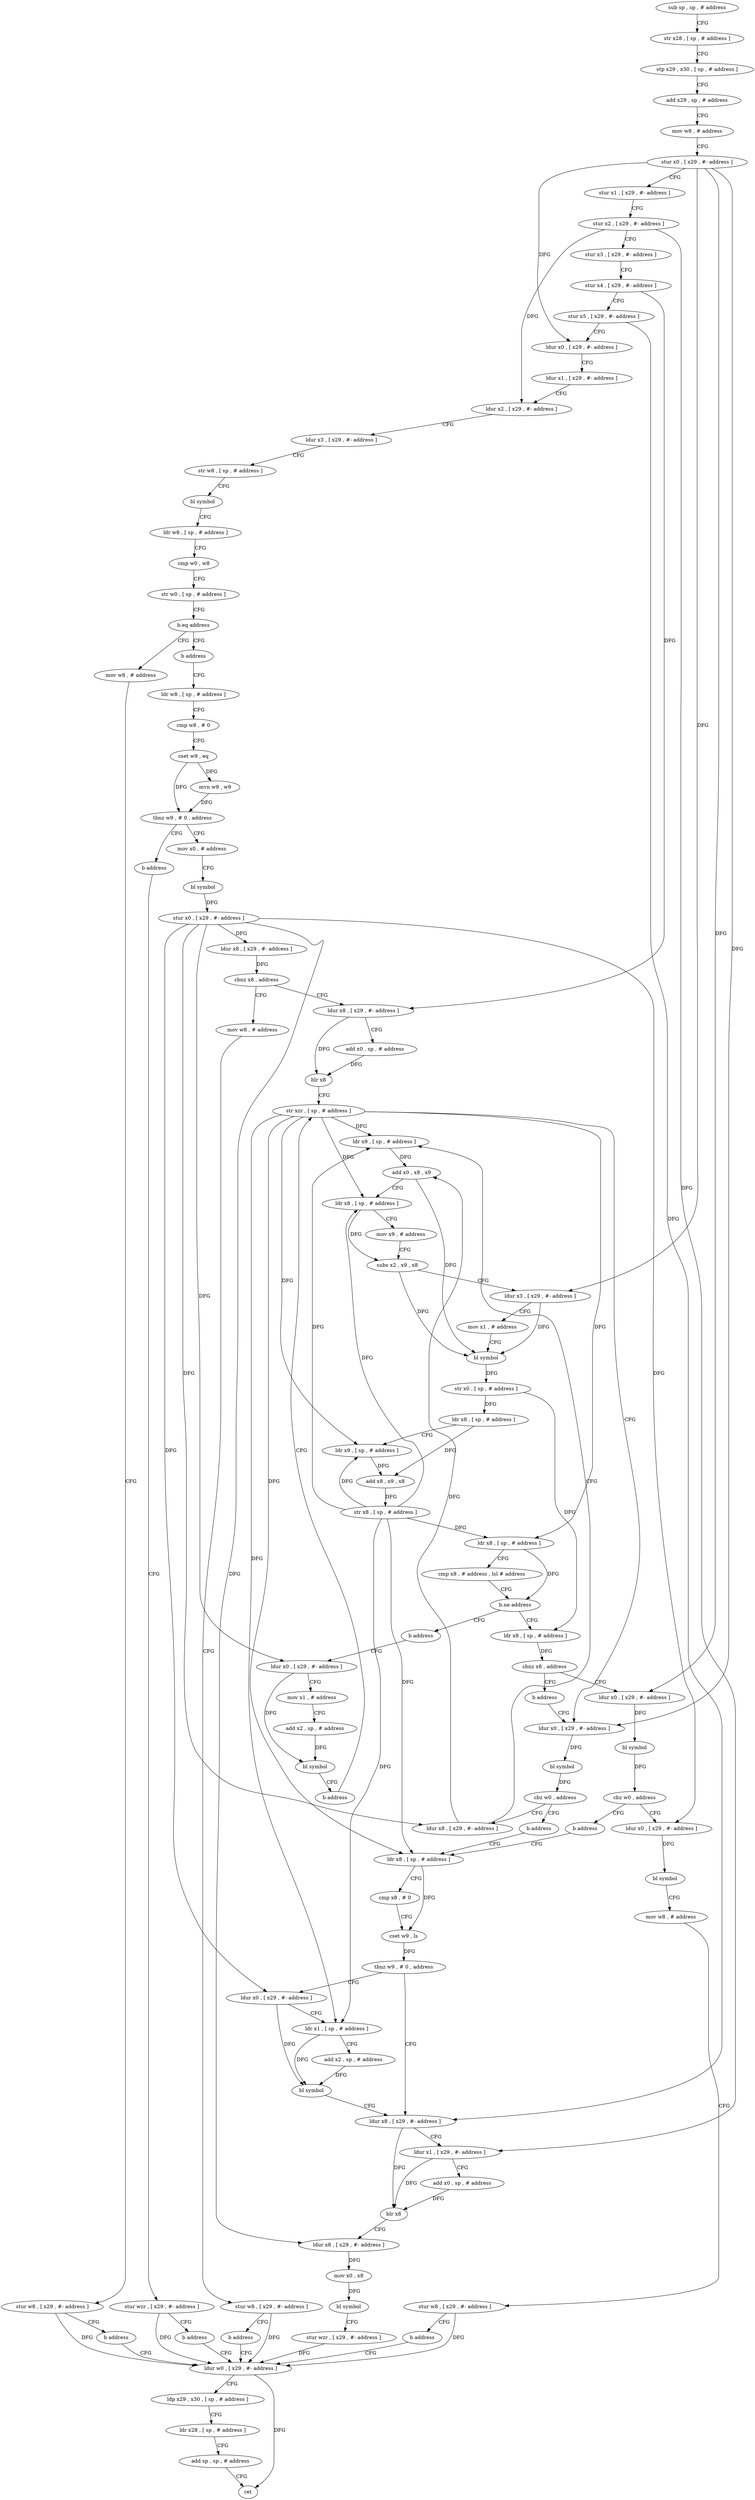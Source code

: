 digraph "func" {
"4210112" [label = "sub sp , sp , # address" ]
"4210116" [label = "str x28 , [ sp , # address ]" ]
"4210120" [label = "stp x29 , x30 , [ sp , # address ]" ]
"4210124" [label = "add x29 , sp , # address" ]
"4210128" [label = "mov w8 , # address" ]
"4210132" [label = "stur x0 , [ x29 , #- address ]" ]
"4210136" [label = "stur x1 , [ x29 , #- address ]" ]
"4210140" [label = "stur x2 , [ x29 , #- address ]" ]
"4210144" [label = "stur x3 , [ x29 , #- address ]" ]
"4210148" [label = "stur x4 , [ x29 , #- address ]" ]
"4210152" [label = "stur x5 , [ x29 , #- address ]" ]
"4210156" [label = "ldur x0 , [ x29 , #- address ]" ]
"4210160" [label = "ldur x1 , [ x29 , #- address ]" ]
"4210164" [label = "ldur x2 , [ x29 , #- address ]" ]
"4210168" [label = "ldur x3 , [ x29 , #- address ]" ]
"4210172" [label = "str w8 , [ sp , # address ]" ]
"4210176" [label = "bl symbol" ]
"4210180" [label = "ldr w8 , [ sp , # address ]" ]
"4210184" [label = "cmp w0 , w8" ]
"4210188" [label = "str w0 , [ sp , # address ]" ]
"4210192" [label = "b.eq address" ]
"4210232" [label = "mov w8 , # address" ]
"4210196" [label = "b address" ]
"4210236" [label = "stur w8 , [ x29 , #- address ]" ]
"4210240" [label = "b address" ]
"4210512" [label = "ldur w0 , [ x29 , #- address ]" ]
"4210200" [label = "ldr w8 , [ sp , # address ]" ]
"4210516" [label = "ldp x29 , x30 , [ sp , # address ]" ]
"4210520" [label = "ldr x28 , [ sp , # address ]" ]
"4210524" [label = "add sp , sp , # address" ]
"4210528" [label = "ret" ]
"4210204" [label = "cmp w8 , # 0" ]
"4210208" [label = "cset w9 , eq" ]
"4210212" [label = "mvn w9 , w9" ]
"4210216" [label = "tbnz w9 , # 0 , address" ]
"4210244" [label = "mov x0 , # address" ]
"4210220" [label = "b address" ]
"4210248" [label = "bl symbol" ]
"4210252" [label = "stur x0 , [ x29 , #- address ]" ]
"4210256" [label = "ldur x8 , [ x29 , #- address ]" ]
"4210260" [label = "cbnz x8 , address" ]
"4210276" [label = "ldur x8 , [ x29 , #- address ]" ]
"4210264" [label = "mov w8 , # address" ]
"4210224" [label = "stur wzr , [ x29 , #- address ]" ]
"4210280" [label = "add x0 , sp , # address" ]
"4210284" [label = "blr x8" ]
"4210288" [label = "str xzr , [ sp , # address ]" ]
"4210268" [label = "stur w8 , [ x29 , #- address ]" ]
"4210272" [label = "b address" ]
"4210228" [label = "b address" ]
"4210308" [label = "ldur x8 , [ x29 , #- address ]" ]
"4210312" [label = "ldr x9 , [ sp , # address ]" ]
"4210316" [label = "add x0 , x8 , x9" ]
"4210320" [label = "ldr x8 , [ sp , # address ]" ]
"4210324" [label = "mov x9 , # address" ]
"4210328" [label = "subs x2 , x9 , x8" ]
"4210332" [label = "ldur x3 , [ x29 , #- address ]" ]
"4210336" [label = "mov x1 , # address" ]
"4210340" [label = "bl symbol" ]
"4210344" [label = "str x0 , [ sp , # address ]" ]
"4210348" [label = "ldr x8 , [ sp , # address ]" ]
"4210352" [label = "ldr x9 , [ sp , # address ]" ]
"4210356" [label = "add x8 , x9 , x8" ]
"4210360" [label = "str x8 , [ sp , # address ]" ]
"4210364" [label = "ldr x8 , [ sp , # address ]" ]
"4210368" [label = "cmp x8 , # address , lsl # address" ]
"4210372" [label = "b.ne address" ]
"4210380" [label = "ldr x8 , [ sp , # address ]" ]
"4210376" [label = "b address" ]
"4210304" [label = "b address" ]
"4210448" [label = "ldr x8 , [ sp , # address ]" ]
"4210384" [label = "cbnz x8 , address" ]
"4210424" [label = "b address" ]
"4210388" [label = "ldur x0 , [ x29 , #- address ]" ]
"4210428" [label = "ldur x0 , [ x29 , #- address ]" ]
"4210452" [label = "cmp x8 , # 0" ]
"4210456" [label = "cset w9 , ls" ]
"4210460" [label = "tbnz w9 , # 0 , address" ]
"4210480" [label = "ldur x8 , [ x29 , #- address ]" ]
"4210464" [label = "ldur x0 , [ x29 , #- address ]" ]
"4210292" [label = "ldur x0 , [ x29 , #- address ]" ]
"4210392" [label = "bl symbol" ]
"4210396" [label = "cbz w0 , address" ]
"4210420" [label = "b address" ]
"4210400" [label = "ldur x0 , [ x29 , #- address ]" ]
"4210432" [label = "mov x1 , # address" ]
"4210436" [label = "add x2 , sp , # address" ]
"4210440" [label = "bl symbol" ]
"4210444" [label = "b address" ]
"4210484" [label = "ldur x1 , [ x29 , #- address ]" ]
"4210488" [label = "add x0 , sp , # address" ]
"4210492" [label = "blr x8" ]
"4210496" [label = "ldur x8 , [ x29 , #- address ]" ]
"4210500" [label = "mov x0 , x8" ]
"4210504" [label = "bl symbol" ]
"4210508" [label = "stur wzr , [ x29 , #- address ]" ]
"4210468" [label = "ldr x1 , [ sp , # address ]" ]
"4210472" [label = "add x2 , sp , # address" ]
"4210476" [label = "bl symbol" ]
"4210296" [label = "bl symbol" ]
"4210300" [label = "cbz w0 , address" ]
"4210404" [label = "bl symbol" ]
"4210408" [label = "mov w8 , # address" ]
"4210412" [label = "stur w8 , [ x29 , #- address ]" ]
"4210416" [label = "b address" ]
"4210112" -> "4210116" [ label = "CFG" ]
"4210116" -> "4210120" [ label = "CFG" ]
"4210120" -> "4210124" [ label = "CFG" ]
"4210124" -> "4210128" [ label = "CFG" ]
"4210128" -> "4210132" [ label = "CFG" ]
"4210132" -> "4210136" [ label = "CFG" ]
"4210132" -> "4210156" [ label = "DFG" ]
"4210132" -> "4210292" [ label = "DFG" ]
"4210132" -> "4210332" [ label = "DFG" ]
"4210132" -> "4210388" [ label = "DFG" ]
"4210136" -> "4210140" [ label = "CFG" ]
"4210140" -> "4210144" [ label = "CFG" ]
"4210140" -> "4210164" [ label = "DFG" ]
"4210140" -> "4210484" [ label = "DFG" ]
"4210144" -> "4210148" [ label = "CFG" ]
"4210148" -> "4210152" [ label = "CFG" ]
"4210148" -> "4210276" [ label = "DFG" ]
"4210152" -> "4210156" [ label = "CFG" ]
"4210152" -> "4210480" [ label = "DFG" ]
"4210156" -> "4210160" [ label = "CFG" ]
"4210160" -> "4210164" [ label = "CFG" ]
"4210164" -> "4210168" [ label = "CFG" ]
"4210168" -> "4210172" [ label = "CFG" ]
"4210172" -> "4210176" [ label = "CFG" ]
"4210176" -> "4210180" [ label = "CFG" ]
"4210180" -> "4210184" [ label = "CFG" ]
"4210184" -> "4210188" [ label = "CFG" ]
"4210188" -> "4210192" [ label = "CFG" ]
"4210192" -> "4210232" [ label = "CFG" ]
"4210192" -> "4210196" [ label = "CFG" ]
"4210232" -> "4210236" [ label = "CFG" ]
"4210196" -> "4210200" [ label = "CFG" ]
"4210236" -> "4210240" [ label = "CFG" ]
"4210236" -> "4210512" [ label = "DFG" ]
"4210240" -> "4210512" [ label = "CFG" ]
"4210512" -> "4210516" [ label = "CFG" ]
"4210512" -> "4210528" [ label = "DFG" ]
"4210200" -> "4210204" [ label = "CFG" ]
"4210516" -> "4210520" [ label = "CFG" ]
"4210520" -> "4210524" [ label = "CFG" ]
"4210524" -> "4210528" [ label = "CFG" ]
"4210204" -> "4210208" [ label = "CFG" ]
"4210208" -> "4210212" [ label = "DFG" ]
"4210208" -> "4210216" [ label = "DFG" ]
"4210212" -> "4210216" [ label = "DFG" ]
"4210216" -> "4210244" [ label = "CFG" ]
"4210216" -> "4210220" [ label = "CFG" ]
"4210244" -> "4210248" [ label = "CFG" ]
"4210220" -> "4210224" [ label = "CFG" ]
"4210248" -> "4210252" [ label = "DFG" ]
"4210252" -> "4210256" [ label = "DFG" ]
"4210252" -> "4210308" [ label = "DFG" ]
"4210252" -> "4210428" [ label = "DFG" ]
"4210252" -> "4210400" [ label = "DFG" ]
"4210252" -> "4210496" [ label = "DFG" ]
"4210252" -> "4210464" [ label = "DFG" ]
"4210256" -> "4210260" [ label = "DFG" ]
"4210260" -> "4210276" [ label = "CFG" ]
"4210260" -> "4210264" [ label = "CFG" ]
"4210276" -> "4210280" [ label = "CFG" ]
"4210276" -> "4210284" [ label = "DFG" ]
"4210264" -> "4210268" [ label = "CFG" ]
"4210224" -> "4210228" [ label = "CFG" ]
"4210224" -> "4210512" [ label = "DFG" ]
"4210280" -> "4210284" [ label = "DFG" ]
"4210284" -> "4210288" [ label = "CFG" ]
"4210288" -> "4210292" [ label = "CFG" ]
"4210288" -> "4210312" [ label = "DFG" ]
"4210288" -> "4210320" [ label = "DFG" ]
"4210288" -> "4210352" [ label = "DFG" ]
"4210288" -> "4210364" [ label = "DFG" ]
"4210288" -> "4210448" [ label = "DFG" ]
"4210288" -> "4210468" [ label = "DFG" ]
"4210268" -> "4210272" [ label = "CFG" ]
"4210268" -> "4210512" [ label = "DFG" ]
"4210272" -> "4210512" [ label = "CFG" ]
"4210228" -> "4210512" [ label = "CFG" ]
"4210308" -> "4210312" [ label = "CFG" ]
"4210308" -> "4210316" [ label = "DFG" ]
"4210312" -> "4210316" [ label = "DFG" ]
"4210316" -> "4210320" [ label = "CFG" ]
"4210316" -> "4210340" [ label = "DFG" ]
"4210320" -> "4210324" [ label = "CFG" ]
"4210320" -> "4210328" [ label = "DFG" ]
"4210324" -> "4210328" [ label = "CFG" ]
"4210328" -> "4210332" [ label = "CFG" ]
"4210328" -> "4210340" [ label = "DFG" ]
"4210332" -> "4210336" [ label = "CFG" ]
"4210332" -> "4210340" [ label = "DFG" ]
"4210336" -> "4210340" [ label = "CFG" ]
"4210340" -> "4210344" [ label = "DFG" ]
"4210344" -> "4210348" [ label = "DFG" ]
"4210344" -> "4210380" [ label = "DFG" ]
"4210348" -> "4210352" [ label = "CFG" ]
"4210348" -> "4210356" [ label = "DFG" ]
"4210352" -> "4210356" [ label = "DFG" ]
"4210356" -> "4210360" [ label = "DFG" ]
"4210360" -> "4210364" [ label = "DFG" ]
"4210360" -> "4210312" [ label = "DFG" ]
"4210360" -> "4210320" [ label = "DFG" ]
"4210360" -> "4210352" [ label = "DFG" ]
"4210360" -> "4210448" [ label = "DFG" ]
"4210360" -> "4210468" [ label = "DFG" ]
"4210364" -> "4210368" [ label = "CFG" ]
"4210364" -> "4210372" [ label = "DFG" ]
"4210368" -> "4210372" [ label = "CFG" ]
"4210372" -> "4210380" [ label = "CFG" ]
"4210372" -> "4210376" [ label = "CFG" ]
"4210380" -> "4210384" [ label = "DFG" ]
"4210376" -> "4210428" [ label = "CFG" ]
"4210304" -> "4210448" [ label = "CFG" ]
"4210448" -> "4210452" [ label = "CFG" ]
"4210448" -> "4210456" [ label = "DFG" ]
"4210384" -> "4210424" [ label = "CFG" ]
"4210384" -> "4210388" [ label = "CFG" ]
"4210424" -> "4210292" [ label = "CFG" ]
"4210388" -> "4210392" [ label = "DFG" ]
"4210428" -> "4210432" [ label = "CFG" ]
"4210428" -> "4210440" [ label = "DFG" ]
"4210452" -> "4210456" [ label = "CFG" ]
"4210456" -> "4210460" [ label = "DFG" ]
"4210460" -> "4210480" [ label = "CFG" ]
"4210460" -> "4210464" [ label = "CFG" ]
"4210480" -> "4210484" [ label = "CFG" ]
"4210480" -> "4210492" [ label = "DFG" ]
"4210464" -> "4210468" [ label = "CFG" ]
"4210464" -> "4210476" [ label = "DFG" ]
"4210292" -> "4210296" [ label = "DFG" ]
"4210392" -> "4210396" [ label = "DFG" ]
"4210396" -> "4210420" [ label = "CFG" ]
"4210396" -> "4210400" [ label = "CFG" ]
"4210420" -> "4210448" [ label = "CFG" ]
"4210400" -> "4210404" [ label = "DFG" ]
"4210432" -> "4210436" [ label = "CFG" ]
"4210436" -> "4210440" [ label = "DFG" ]
"4210440" -> "4210444" [ label = "CFG" ]
"4210444" -> "4210288" [ label = "CFG" ]
"4210484" -> "4210488" [ label = "CFG" ]
"4210484" -> "4210492" [ label = "DFG" ]
"4210488" -> "4210492" [ label = "DFG" ]
"4210492" -> "4210496" [ label = "CFG" ]
"4210496" -> "4210500" [ label = "DFG" ]
"4210500" -> "4210504" [ label = "DFG" ]
"4210504" -> "4210508" [ label = "CFG" ]
"4210508" -> "4210512" [ label = "DFG" ]
"4210468" -> "4210472" [ label = "CFG" ]
"4210468" -> "4210476" [ label = "DFG" ]
"4210472" -> "4210476" [ label = "DFG" ]
"4210476" -> "4210480" [ label = "CFG" ]
"4210296" -> "4210300" [ label = "DFG" ]
"4210300" -> "4210308" [ label = "CFG" ]
"4210300" -> "4210304" [ label = "CFG" ]
"4210404" -> "4210408" [ label = "CFG" ]
"4210408" -> "4210412" [ label = "CFG" ]
"4210412" -> "4210416" [ label = "CFG" ]
"4210412" -> "4210512" [ label = "DFG" ]
"4210416" -> "4210512" [ label = "CFG" ]
}
